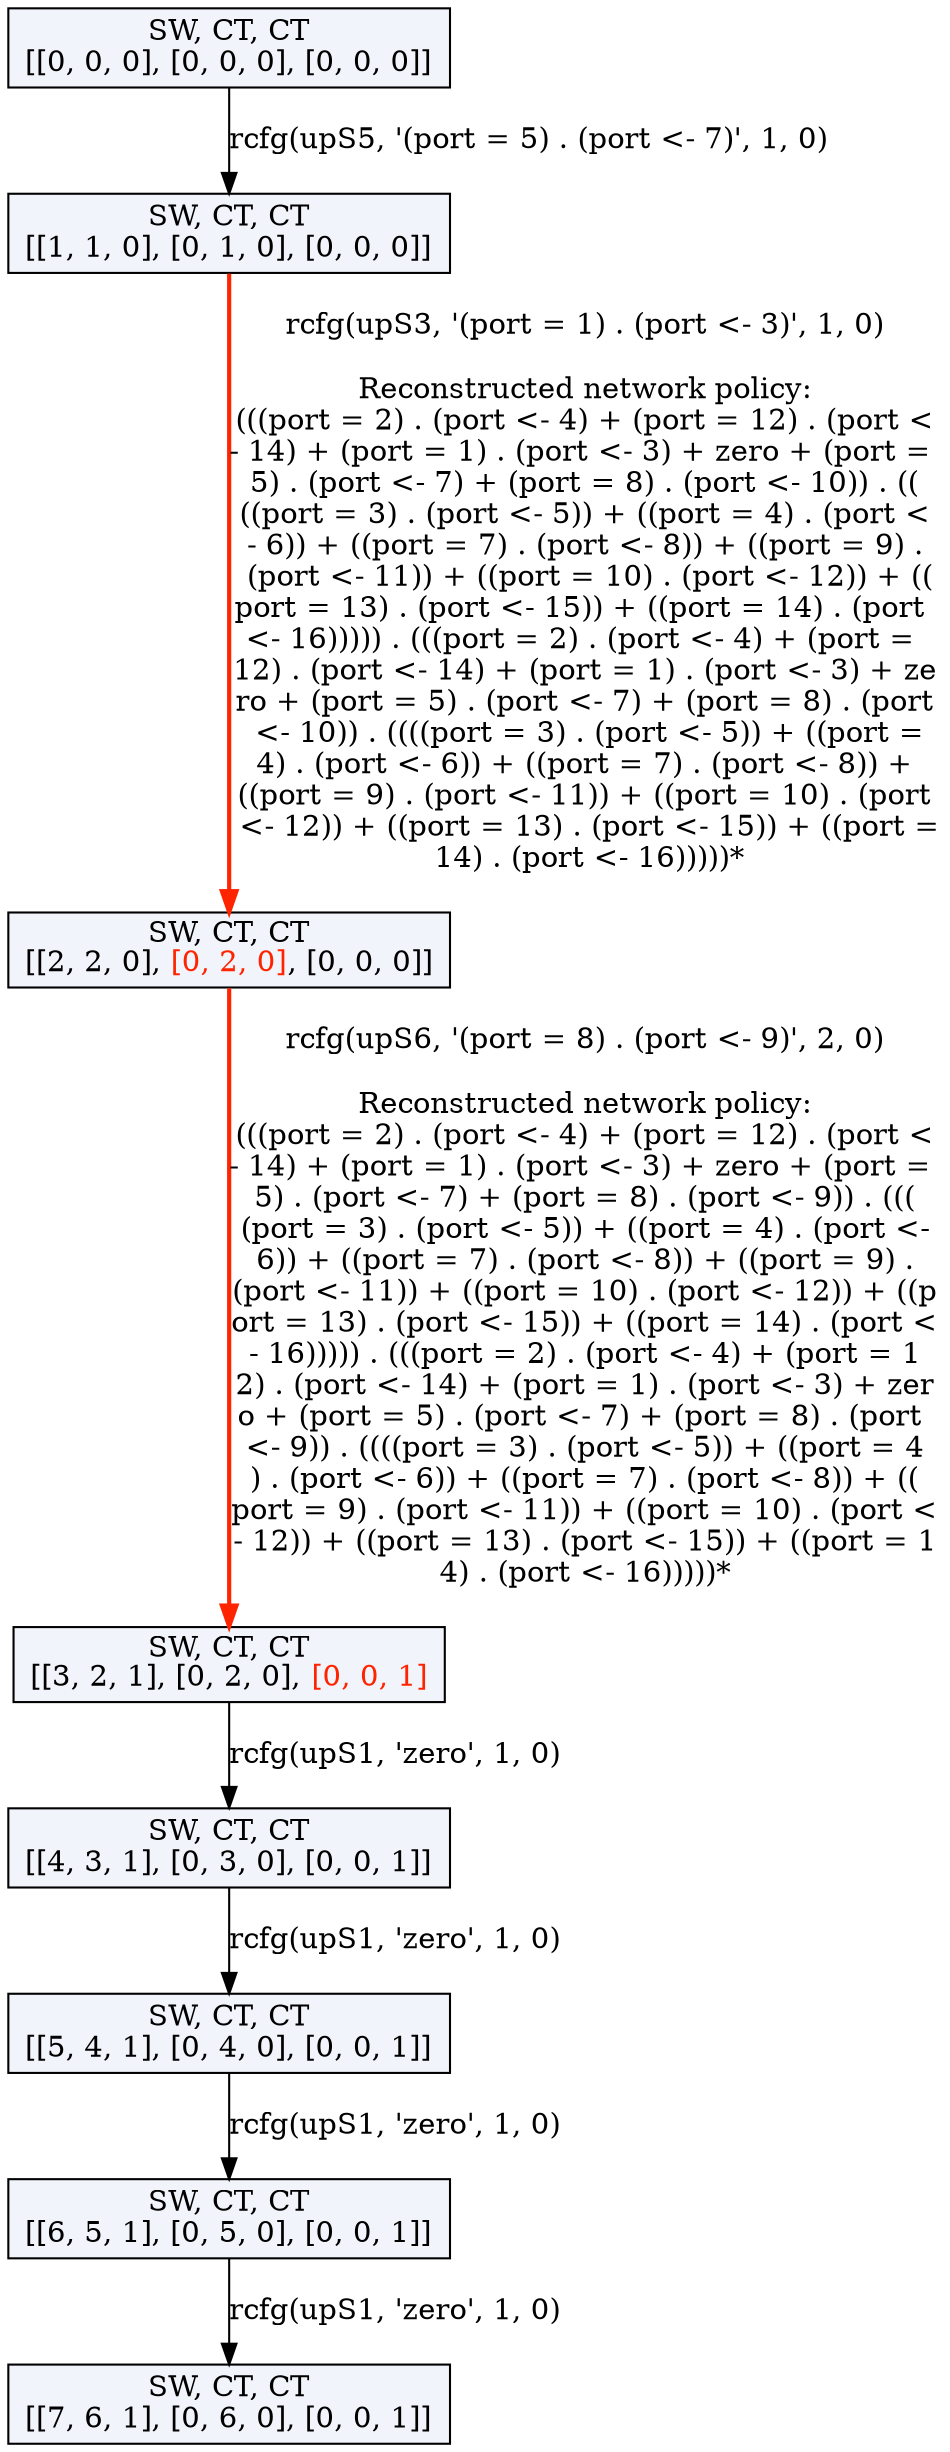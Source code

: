 digraph g {
n0 [label=<SW, CT, CT<br/>[[0, 0, 0], [0, 0, 0], [0, 0, 0]]>, shape=rectangle, style=filled, fillcolor="#F2F4FB"];
n1 [label=<SW, CT, CT<br/>[[1, 1, 0], [0, 1, 0], [0, 0, 0]]>, shape=rectangle, style=filled, fillcolor="#F2F4FB"];
n0 -> n1 [label="rcfg(upS5, '(port = 5) . (port <- 7)', 1, 0)", color="#000000", penwidth=1.0];
n2 [label=<SW, CT, CT<br/>[[2, 2, 0], <font color="#FF2400">[0, 2, 0]</font>, [0, 0, 0]]>, shape=rectangle, style=filled, fillcolor="#F2F4FB"];
n1 -> n2 [label="rcfg(upS3, '(port = 1) . (port <- 3)', 1, 0)

Reconstructed network policy:
(((port = 2) . (port <- 4) + (port = 12) . (port <
- 14) + (port = 1) . (port <- 3) + zero + (port = 
5) . (port <- 7) + (port = 8) . (port <- 10)) . ((
((port = 3) . (port <- 5)) + ((port = 4) . (port <
- 6)) + ((port = 7) . (port <- 8)) + ((port = 9) .
 (port <- 11)) + ((port = 10) . (port <- 12)) + ((
port = 13) . (port <- 15)) + ((port = 14) . (port 
<- 16))))) . (((port = 2) . (port <- 4) + (port = 
12) . (port <- 14) + (port = 1) . (port <- 3) + ze
ro + (port = 5) . (port <- 7) + (port = 8) . (port
 <- 10)) . ((((port = 3) . (port <- 5)) + ((port =
 4) . (port <- 6)) + ((port = 7) . (port <- 8)) + 
((port = 9) . (port <- 11)) + ((port = 10) . (port
 <- 12)) + ((port = 13) . (port <- 15)) + ((port =
 14) . (port <- 16)))))*", color="#FF2400", penwidth=2.0];
n3 [label=<SW, CT, CT<br/>[[3, 2, 1], [0, 2, 0], <font color="#FF2400">[0, 0, 1]</font>]>, shape=rectangle, style=filled, fillcolor="#F2F4FB"];
n2 -> n3 [label="rcfg(upS6, '(port = 8) . (port <- 9)', 2, 0)

Reconstructed network policy:
(((port = 2) . (port <- 4) + (port = 12) . (port <
- 14) + (port = 1) . (port <- 3) + zero + (port = 
5) . (port <- 7) + (port = 8) . (port <- 9)) . (((
(port = 3) . (port <- 5)) + ((port = 4) . (port <-
 6)) + ((port = 7) . (port <- 8)) + ((port = 9) . 
(port <- 11)) + ((port = 10) . (port <- 12)) + ((p
ort = 13) . (port <- 15)) + ((port = 14) . (port <
- 16))))) . (((port = 2) . (port <- 4) + (port = 1
2) . (port <- 14) + (port = 1) . (port <- 3) + zer
o + (port = 5) . (port <- 7) + (port = 8) . (port 
<- 9)) . ((((port = 3) . (port <- 5)) + ((port = 4
) . (port <- 6)) + ((port = 7) . (port <- 8)) + ((
port = 9) . (port <- 11)) + ((port = 10) . (port <
- 12)) + ((port = 13) . (port <- 15)) + ((port = 1
4) . (port <- 16)))))*", color="#FF2400", penwidth=2.0];
n4 [label=<SW, CT, CT<br/>[[4, 3, 1], [0, 3, 0], [0, 0, 1]]>, shape=rectangle, style=filled, fillcolor="#F2F4FB"];
n3 -> n4 [label="rcfg(upS1, 'zero', 1, 0)", color="#000000", penwidth=1.0];
n5 [label=<SW, CT, CT<br/>[[5, 4, 1], [0, 4, 0], [0, 0, 1]]>, shape=rectangle, style=filled, fillcolor="#F2F4FB"];
n4 -> n5 [label="rcfg(upS1, 'zero', 1, 0)", color="#000000", penwidth=1.0];
n6 [label=<SW, CT, CT<br/>[[6, 5, 1], [0, 5, 0], [0, 0, 1]]>, shape=rectangle, style=filled, fillcolor="#F2F4FB"];
n5 -> n6 [label="rcfg(upS1, 'zero', 1, 0)", color="#000000", penwidth=1.0];
n7 [label=<SW, CT, CT<br/>[[7, 6, 1], [0, 6, 0], [0, 0, 1]]>, shape=rectangle, style=filled, fillcolor="#F2F4FB"];
n6 -> n7 [label="rcfg(upS1, 'zero', 1, 0)", color="#000000", penwidth=1.0];
}